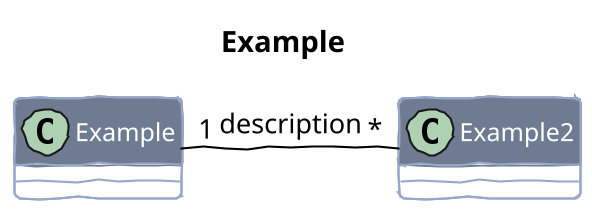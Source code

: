 @startuml

skinparam handwritten true
skinparam DefaultFontName xkcd script
skinparam backgroundColor #FFFFFF
skinparam Dpi 200

skinparam class {
	BackgroundColor #FFFFFF
	FontSize 12
	FontColor #FFFFFF
	HeaderBackgroundColor #6E7B91
	BorderColor #96A8C8
	BorderThickness 1
	AttributeFontSize 12
	ArrowColor #000000
	ArrowThickness 1
}

title Example

class Example
class Example2

Example "1" -right- "*" Example2 : description

@enduml